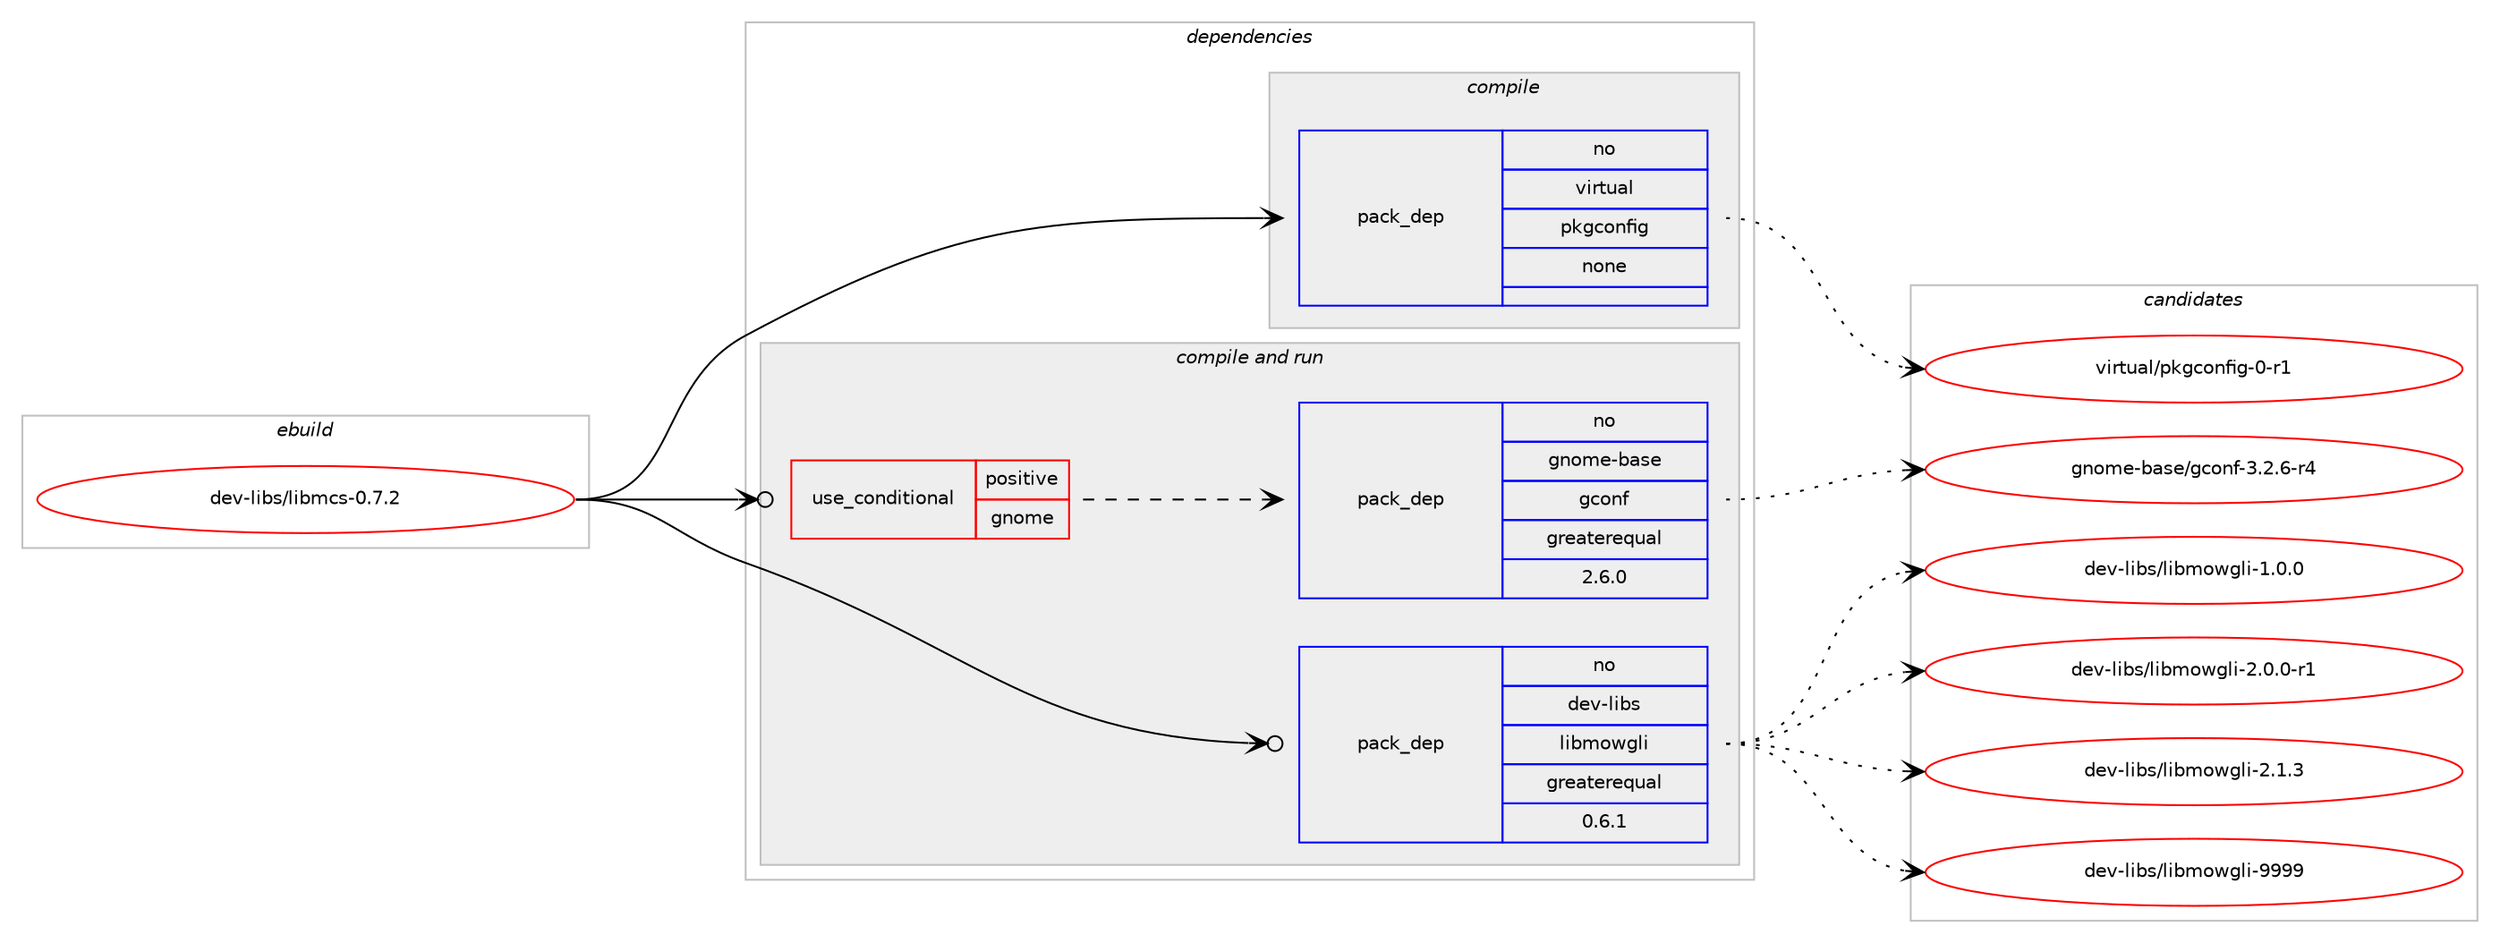 digraph prolog {

# *************
# Graph options
# *************

newrank=true;
concentrate=true;
compound=true;
graph [rankdir=LR,fontname=Helvetica,fontsize=10,ranksep=1.5];#, ranksep=2.5, nodesep=0.2];
edge  [arrowhead=vee];
node  [fontname=Helvetica,fontsize=10];

# **********
# The ebuild
# **********

subgraph cluster_leftcol {
color=gray;
rank=same;
label=<<i>ebuild</i>>;
id [label="dev-libs/libmcs-0.7.2", color=red, width=4, href="../dev-libs/libmcs-0.7.2.svg"];
}

# ****************
# The dependencies
# ****************

subgraph cluster_midcol {
color=gray;
label=<<i>dependencies</i>>;
subgraph cluster_compile {
fillcolor="#eeeeee";
style=filled;
label=<<i>compile</i>>;
subgraph pack87550 {
dependency116024 [label=<<TABLE BORDER="0" CELLBORDER="1" CELLSPACING="0" CELLPADDING="4" WIDTH="220"><TR><TD ROWSPAN="6" CELLPADDING="30">pack_dep</TD></TR><TR><TD WIDTH="110">no</TD></TR><TR><TD>virtual</TD></TR><TR><TD>pkgconfig</TD></TR><TR><TD>none</TD></TR><TR><TD></TD></TR></TABLE>>, shape=none, color=blue];
}
id:e -> dependency116024:w [weight=20,style="solid",arrowhead="vee"];
}
subgraph cluster_compileandrun {
fillcolor="#eeeeee";
style=filled;
label=<<i>compile and run</i>>;
subgraph cond25043 {
dependency116025 [label=<<TABLE BORDER="0" CELLBORDER="1" CELLSPACING="0" CELLPADDING="4"><TR><TD ROWSPAN="3" CELLPADDING="10">use_conditional</TD></TR><TR><TD>positive</TD></TR><TR><TD>gnome</TD></TR></TABLE>>, shape=none, color=red];
subgraph pack87551 {
dependency116026 [label=<<TABLE BORDER="0" CELLBORDER="1" CELLSPACING="0" CELLPADDING="4" WIDTH="220"><TR><TD ROWSPAN="6" CELLPADDING="30">pack_dep</TD></TR><TR><TD WIDTH="110">no</TD></TR><TR><TD>gnome-base</TD></TR><TR><TD>gconf</TD></TR><TR><TD>greaterequal</TD></TR><TR><TD>2.6.0</TD></TR></TABLE>>, shape=none, color=blue];
}
dependency116025:e -> dependency116026:w [weight=20,style="dashed",arrowhead="vee"];
}
id:e -> dependency116025:w [weight=20,style="solid",arrowhead="odotvee"];
subgraph pack87552 {
dependency116027 [label=<<TABLE BORDER="0" CELLBORDER="1" CELLSPACING="0" CELLPADDING="4" WIDTH="220"><TR><TD ROWSPAN="6" CELLPADDING="30">pack_dep</TD></TR><TR><TD WIDTH="110">no</TD></TR><TR><TD>dev-libs</TD></TR><TR><TD>libmowgli</TD></TR><TR><TD>greaterequal</TD></TR><TR><TD>0.6.1</TD></TR></TABLE>>, shape=none, color=blue];
}
id:e -> dependency116027:w [weight=20,style="solid",arrowhead="odotvee"];
}
subgraph cluster_run {
fillcolor="#eeeeee";
style=filled;
label=<<i>run</i>>;
}
}

# **************
# The candidates
# **************

subgraph cluster_choices {
rank=same;
color=gray;
label=<<i>candidates</i>>;

subgraph choice87550 {
color=black;
nodesep=1;
choice11810511411611797108471121071039911111010210510345484511449 [label="virtual/pkgconfig-0-r1", color=red, width=4,href="../virtual/pkgconfig-0-r1.svg"];
dependency116024:e -> choice11810511411611797108471121071039911111010210510345484511449:w [style=dotted,weight="100"];
}
subgraph choice87551 {
color=black;
nodesep=1;
choice10311011110910145989711510147103991111101024551465046544511452 [label="gnome-base/gconf-3.2.6-r4", color=red, width=4,href="../gnome-base/gconf-3.2.6-r4.svg"];
dependency116026:e -> choice10311011110910145989711510147103991111101024551465046544511452:w [style=dotted,weight="100"];
}
subgraph choice87552 {
color=black;
nodesep=1;
choice10010111845108105981154710810598109111119103108105454946484648 [label="dev-libs/libmowgli-1.0.0", color=red, width=4,href="../dev-libs/libmowgli-1.0.0.svg"];
choice100101118451081059811547108105981091111191031081054550464846484511449 [label="dev-libs/libmowgli-2.0.0-r1", color=red, width=4,href="../dev-libs/libmowgli-2.0.0-r1.svg"];
choice10010111845108105981154710810598109111119103108105455046494651 [label="dev-libs/libmowgli-2.1.3", color=red, width=4,href="../dev-libs/libmowgli-2.1.3.svg"];
choice100101118451081059811547108105981091111191031081054557575757 [label="dev-libs/libmowgli-9999", color=red, width=4,href="../dev-libs/libmowgli-9999.svg"];
dependency116027:e -> choice10010111845108105981154710810598109111119103108105454946484648:w [style=dotted,weight="100"];
dependency116027:e -> choice100101118451081059811547108105981091111191031081054550464846484511449:w [style=dotted,weight="100"];
dependency116027:e -> choice10010111845108105981154710810598109111119103108105455046494651:w [style=dotted,weight="100"];
dependency116027:e -> choice100101118451081059811547108105981091111191031081054557575757:w [style=dotted,weight="100"];
}
}

}
